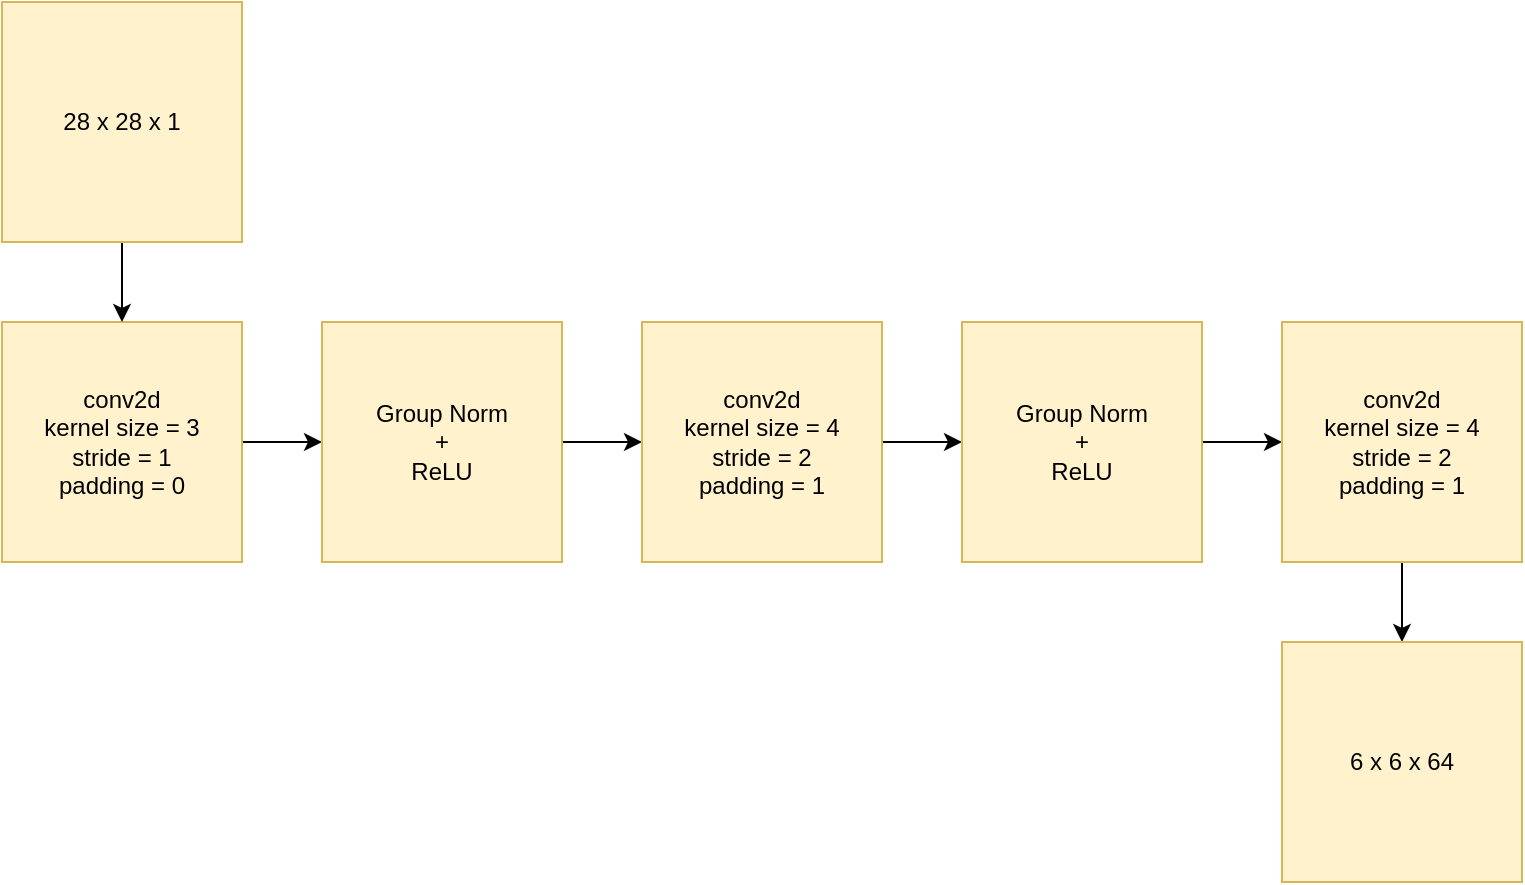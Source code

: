 <mxfile version="20.8.20" type="github" pages="4">
  <diagram id="QJjx0-fPxzvcmYibJWj1" name="Page-1">
    <mxGraphModel dx="1247" dy="804" grid="1" gridSize="10" guides="1" tooltips="1" connect="1" arrows="1" fold="1" page="1" pageScale="1" pageWidth="827" pageHeight="583" math="0" shadow="0">
      <root>
        <mxCell id="0" />
        <mxCell id="1" parent="0" />
        <mxCell id="_o_R5gsRrXcbEbTNxi-p-7" value="" style="edgeStyle=orthogonalEdgeStyle;rounded=0;orthogonalLoop=1;jettySize=auto;html=1;" edge="1" parent="1" source="_o_R5gsRrXcbEbTNxi-p-1" target="_o_R5gsRrXcbEbTNxi-p-2">
          <mxGeometry relative="1" as="geometry" />
        </mxCell>
        <mxCell id="_o_R5gsRrXcbEbTNxi-p-1" value="conv2d&lt;br&gt;kernel size = 3&lt;br&gt;stride = 1&lt;br&gt;padding = 0" style="whiteSpace=wrap;html=1;aspect=fixed;fillColor=#fff2cc;strokeColor=#d6b656;" vertex="1" parent="1">
          <mxGeometry x="40" y="200" width="120" height="120" as="geometry" />
        </mxCell>
        <mxCell id="_o_R5gsRrXcbEbTNxi-p-8" value="" style="edgeStyle=orthogonalEdgeStyle;rounded=0;orthogonalLoop=1;jettySize=auto;html=1;" edge="1" parent="1" source="_o_R5gsRrXcbEbTNxi-p-2" target="_o_R5gsRrXcbEbTNxi-p-3">
          <mxGeometry relative="1" as="geometry" />
        </mxCell>
        <mxCell id="_o_R5gsRrXcbEbTNxi-p-2" value="Group Norm&lt;br&gt;+&lt;br&gt;ReLU" style="whiteSpace=wrap;html=1;aspect=fixed;fillColor=#fff2cc;strokeColor=#d6b656;" vertex="1" parent="1">
          <mxGeometry x="200" y="200" width="120" height="120" as="geometry" />
        </mxCell>
        <mxCell id="_o_R5gsRrXcbEbTNxi-p-9" value="" style="edgeStyle=orthogonalEdgeStyle;rounded=0;orthogonalLoop=1;jettySize=auto;html=1;" edge="1" parent="1" source="_o_R5gsRrXcbEbTNxi-p-3" target="_o_R5gsRrXcbEbTNxi-p-4">
          <mxGeometry relative="1" as="geometry" />
        </mxCell>
        <mxCell id="_o_R5gsRrXcbEbTNxi-p-3" value="conv2d&lt;br&gt;kernel size = 4&lt;br&gt;stride = 2&lt;br&gt;padding = 1" style="whiteSpace=wrap;html=1;aspect=fixed;fillColor=#fff2cc;strokeColor=#d6b656;" vertex="1" parent="1">
          <mxGeometry x="360" y="200" width="120" height="120" as="geometry" />
        </mxCell>
        <mxCell id="_o_R5gsRrXcbEbTNxi-p-10" value="" style="edgeStyle=orthogonalEdgeStyle;rounded=0;orthogonalLoop=1;jettySize=auto;html=1;" edge="1" parent="1" source="_o_R5gsRrXcbEbTNxi-p-4" target="_o_R5gsRrXcbEbTNxi-p-5">
          <mxGeometry relative="1" as="geometry" />
        </mxCell>
        <mxCell id="_o_R5gsRrXcbEbTNxi-p-4" value="Group Norm&lt;br&gt;+&lt;br&gt;ReLU" style="whiteSpace=wrap;html=1;aspect=fixed;fillColor=#fff2cc;strokeColor=#d6b656;" vertex="1" parent="1">
          <mxGeometry x="520" y="200" width="120" height="120" as="geometry" />
        </mxCell>
        <mxCell id="_o_R5gsRrXcbEbTNxi-p-14" value="" style="edgeStyle=orthogonalEdgeStyle;rounded=0;orthogonalLoop=1;jettySize=auto;html=1;" edge="1" parent="1" source="_o_R5gsRrXcbEbTNxi-p-5" target="_o_R5gsRrXcbEbTNxi-p-13">
          <mxGeometry relative="1" as="geometry" />
        </mxCell>
        <mxCell id="_o_R5gsRrXcbEbTNxi-p-5" value="conv2d&lt;br&gt;kernel size = 4&lt;br&gt;stride = 2&lt;br&gt;padding = 1" style="whiteSpace=wrap;html=1;aspect=fixed;fillColor=#fff2cc;strokeColor=#d6b656;" vertex="1" parent="1">
          <mxGeometry x="680" y="200" width="120" height="120" as="geometry" />
        </mxCell>
        <mxCell id="_o_R5gsRrXcbEbTNxi-p-12" value="" style="edgeStyle=orthogonalEdgeStyle;rounded=0;orthogonalLoop=1;jettySize=auto;html=1;" edge="1" parent="1" source="_o_R5gsRrXcbEbTNxi-p-11" target="_o_R5gsRrXcbEbTNxi-p-1">
          <mxGeometry relative="1" as="geometry" />
        </mxCell>
        <mxCell id="_o_R5gsRrXcbEbTNxi-p-11" value="28 x 28 x 1" style="whiteSpace=wrap;html=1;aspect=fixed;fillColor=#fff2cc;strokeColor=#d6b656;" vertex="1" parent="1">
          <mxGeometry x="40" y="40" width="120" height="120" as="geometry" />
        </mxCell>
        <mxCell id="_o_R5gsRrXcbEbTNxi-p-13" value="6 x 6 x 64" style="whiteSpace=wrap;html=1;aspect=fixed;fillColor=#fff2cc;strokeColor=#d6b656;" vertex="1" parent="1">
          <mxGeometry x="680" y="360" width="120" height="120" as="geometry" />
        </mxCell>
      </root>
    </mxGraphModel>
  </diagram>
  <diagram id="erSVC5_0N6SS075Yov0o" name="Page-2">
    <mxGraphModel dx="1434" dy="925" grid="1" gridSize="10" guides="1" tooltips="1" connect="1" arrows="1" fold="1" page="1" pageScale="1" pageWidth="850" pageHeight="1100" math="0" shadow="0">
      <root>
        <mxCell id="0" />
        <mxCell id="1" parent="0" />
        <mxCell id="EllPrdF6UwWhLENMH0YT-1" value="" style="edgeStyle=orthogonalEdgeStyle;rounded=0;orthogonalLoop=1;jettySize=auto;html=1;" edge="1" parent="1" source="EllPrdF6UwWhLENMH0YT-2" target="EllPrdF6UwWhLENMH0YT-4">
          <mxGeometry relative="1" as="geometry" />
        </mxCell>
        <mxCell id="EllPrdF6UwWhLENMH0YT-2" value="Group Norm&lt;br&gt;+&lt;br&gt;ReLU" style="whiteSpace=wrap;html=1;aspect=fixed;fillColor=#fff2cc;strokeColor=#d6b656;" vertex="1" parent="1">
          <mxGeometry x="40" y="320" width="120" height="120" as="geometry" />
        </mxCell>
        <mxCell id="EllPrdF6UwWhLENMH0YT-3" value="" style="edgeStyle=orthogonalEdgeStyle;rounded=0;orthogonalLoop=1;jettySize=auto;html=1;" edge="1" parent="1" source="EllPrdF6UwWhLENMH0YT-4" target="EllPrdF6UwWhLENMH0YT-6">
          <mxGeometry relative="1" as="geometry" />
        </mxCell>
        <mxCell id="EllPrdF6UwWhLENMH0YT-4" value="conv2d&lt;br&gt;kernel size = 3&lt;br&gt;stride = 1&lt;br&gt;padding = 1" style="whiteSpace=wrap;html=1;aspect=fixed;fillColor=#fff2cc;strokeColor=#d6b656;" vertex="1" parent="1">
          <mxGeometry x="200" y="320" width="120" height="120" as="geometry" />
        </mxCell>
        <mxCell id="EllPrdF6UwWhLENMH0YT-5" value="" style="edgeStyle=orthogonalEdgeStyle;rounded=0;orthogonalLoop=1;jettySize=auto;html=1;" edge="1" parent="1" source="EllPrdF6UwWhLENMH0YT-6" target="EllPrdF6UwWhLENMH0YT-8">
          <mxGeometry relative="1" as="geometry" />
        </mxCell>
        <mxCell id="EllPrdF6UwWhLENMH0YT-6" value="Group Norm&lt;br&gt;+&lt;br&gt;ReLU" style="whiteSpace=wrap;html=1;aspect=fixed;fillColor=#fff2cc;strokeColor=#d6b656;" vertex="1" parent="1">
          <mxGeometry x="360" y="320" width="120" height="120" as="geometry" />
        </mxCell>
        <mxCell id="EllPrdF6UwWhLENMH0YT-7" value="" style="edgeStyle=orthogonalEdgeStyle;rounded=0;orthogonalLoop=1;jettySize=auto;html=1;" edge="1" parent="1" source="EllPrdF6UwWhLENMH0YT-8">
          <mxGeometry relative="1" as="geometry">
            <mxPoint x="680" y="380" as="targetPoint" />
          </mxGeometry>
        </mxCell>
        <mxCell id="EllPrdF6UwWhLENMH0YT-8" value="conv2d&lt;br&gt;kernel_size = 3&lt;br&gt;stride = 1&lt;br&gt;padding = 1" style="whiteSpace=wrap;html=1;aspect=fixed;fillColor=#fff2cc;strokeColor=#d6b656;" vertex="1" parent="1">
          <mxGeometry x="520" y="320" width="120" height="120" as="geometry" />
        </mxCell>
        <mxCell id="EllPrdF6UwWhLENMH0YT-11" value="" style="edgeStyle=orthogonalEdgeStyle;rounded=0;orthogonalLoop=1;jettySize=auto;html=1;" edge="1" parent="1" source="EllPrdF6UwWhLENMH0YT-12" target="EllPrdF6UwWhLENMH0YT-2">
          <mxGeometry relative="1" as="geometry" />
        </mxCell>
        <mxCell id="EllPrdF6UwWhLENMH0YT-14" style="edgeStyle=orthogonalEdgeStyle;rounded=0;orthogonalLoop=1;jettySize=auto;html=1;" edge="1" parent="1" source="EllPrdF6UwWhLENMH0YT-12">
          <mxGeometry relative="1" as="geometry">
            <mxPoint x="660" y="380" as="targetPoint" />
          </mxGeometry>
        </mxCell>
        <mxCell id="EllPrdF6UwWhLENMH0YT-12" value="6 x 6 x 64" style="whiteSpace=wrap;html=1;aspect=fixed;fillColor=#fff2cc;strokeColor=#d6b656;" vertex="1" parent="1">
          <mxGeometry x="40" y="160" width="120" height="120" as="geometry" />
        </mxCell>
        <mxCell id="EllPrdF6UwWhLENMH0YT-13" value="6 x 6 x 64" style="whiteSpace=wrap;html=1;aspect=fixed;fillColor=#fff2cc;strokeColor=#d6b656;" vertex="1" parent="1">
          <mxGeometry x="680" y="320" width="120" height="120" as="geometry" />
        </mxCell>
      </root>
    </mxGraphModel>
  </diagram>
  <diagram id="Yzn0OstWvBHOYA6d-II7" name="Page-3">
    <mxGraphModel dx="1434" dy="925" grid="1" gridSize="10" guides="1" tooltips="1" connect="1" arrows="1" fold="1" page="1" pageScale="1" pageWidth="850" pageHeight="1100" math="0" shadow="0">
      <root>
        <mxCell id="0" />
        <mxCell id="1" parent="0" />
        <mxCell id="48GXrg9rrTDqAHJR1tda-1" value="" style="edgeStyle=orthogonalEdgeStyle;rounded=0;orthogonalLoop=1;jettySize=auto;html=1;" edge="1" parent="1" source="48GXrg9rrTDqAHJR1tda-2" target="48GXrg9rrTDqAHJR1tda-4">
          <mxGeometry relative="1" as="geometry" />
        </mxCell>
        <mxCell id="48GXrg9rrTDqAHJR1tda-2" value="Group Norm&lt;br&gt;+&lt;br&gt;ReLU" style="whiteSpace=wrap;html=1;aspect=fixed;fillColor=#fff2cc;strokeColor=#d6b656;" vertex="1" parent="1">
          <mxGeometry x="40" y="320" width="120" height="120" as="geometry" />
        </mxCell>
        <mxCell id="48GXrg9rrTDqAHJR1tda-3" value="" style="edgeStyle=orthogonalEdgeStyle;rounded=0;orthogonalLoop=1;jettySize=auto;html=1;" edge="1" parent="1" source="48GXrg9rrTDqAHJR1tda-4" target="48GXrg9rrTDqAHJR1tda-6">
          <mxGeometry relative="1" as="geometry" />
        </mxCell>
        <mxCell id="48GXrg9rrTDqAHJR1tda-4" value="conv2d&lt;br&gt;kernel size = 3&lt;br&gt;stride = 1&lt;br&gt;padding = 1" style="whiteSpace=wrap;html=1;aspect=fixed;fillColor=#fff2cc;strokeColor=#d6b656;" vertex="1" parent="1">
          <mxGeometry x="200" y="320" width="120" height="120" as="geometry" />
        </mxCell>
        <mxCell id="48GXrg9rrTDqAHJR1tda-5" value="" style="edgeStyle=orthogonalEdgeStyle;rounded=0;orthogonalLoop=1;jettySize=auto;html=1;" edge="1" parent="1" source="48GXrg9rrTDqAHJR1tda-6" target="48GXrg9rrTDqAHJR1tda-8">
          <mxGeometry relative="1" as="geometry" />
        </mxCell>
        <mxCell id="48GXrg9rrTDqAHJR1tda-6" value="Group Norm&lt;br&gt;+&lt;br&gt;ReLU" style="whiteSpace=wrap;html=1;aspect=fixed;fillColor=#fff2cc;strokeColor=#d6b656;" vertex="1" parent="1">
          <mxGeometry x="360" y="320" width="120" height="120" as="geometry" />
        </mxCell>
        <mxCell id="48GXrg9rrTDqAHJR1tda-7" value="" style="edgeStyle=orthogonalEdgeStyle;rounded=0;orthogonalLoop=1;jettySize=auto;html=1;" edge="1" parent="1" source="48GXrg9rrTDqAHJR1tda-8">
          <mxGeometry relative="1" as="geometry">
            <mxPoint x="680" y="380" as="targetPoint" />
          </mxGeometry>
        </mxCell>
        <mxCell id="48GXrg9rrTDqAHJR1tda-8" value="conv2d&lt;br&gt;kernel_size = 3&lt;br&gt;stride = 1&lt;br&gt;padding = 1" style="whiteSpace=wrap;html=1;aspect=fixed;fillColor=#fff2cc;strokeColor=#d6b656;" vertex="1" parent="1">
          <mxGeometry x="520" y="320" width="120" height="120" as="geometry" />
        </mxCell>
        <mxCell id="48GXrg9rrTDqAHJR1tda-9" value="" style="edgeStyle=orthogonalEdgeStyle;rounded=0;orthogonalLoop=1;jettySize=auto;html=1;" edge="1" parent="1" target="48GXrg9rrTDqAHJR1tda-2">
          <mxGeometry relative="1" as="geometry">
            <mxPoint x="100" y="280" as="sourcePoint" />
          </mxGeometry>
        </mxCell>
        <mxCell id="48GXrg9rrTDqAHJR1tda-25" value="" style="edgeStyle=orthogonalEdgeStyle;rounded=0;orthogonalLoop=1;jettySize=auto;html=1;fontSize=17;" edge="1" parent="1" source="48GXrg9rrTDqAHJR1tda-12" target="48GXrg9rrTDqAHJR1tda-24">
          <mxGeometry relative="1" as="geometry" />
        </mxCell>
        <mxCell id="48GXrg9rrTDqAHJR1tda-12" value="Group Norm" style="whiteSpace=wrap;html=1;aspect=fixed;fillColor=#fff2cc;strokeColor=#d6b656;" vertex="1" parent="1">
          <mxGeometry x="680" y="320" width="120" height="120" as="geometry" />
        </mxCell>
        <mxCell id="48GXrg9rrTDqAHJR1tda-13" value="6 x 6 x 64" style="whiteSpace=wrap;html=1;aspect=fixed;fillColor=#fff2cc;strokeColor=#d6b656;" vertex="1" parent="1">
          <mxGeometry x="40" y="160" width="120" height="120" as="geometry" />
        </mxCell>
        <mxCell id="48GXrg9rrTDqAHJR1tda-22" style="edgeStyle=orthogonalEdgeStyle;rounded=0;orthogonalLoop=1;jettySize=auto;html=1;fontSize=17;" edge="1" parent="1" source="48GXrg9rrTDqAHJR1tda-21">
          <mxGeometry relative="1" as="geometry">
            <mxPoint x="180" y="380" as="targetPoint" />
          </mxGeometry>
        </mxCell>
        <mxCell id="48GXrg9rrTDqAHJR1tda-23" style="edgeStyle=orthogonalEdgeStyle;rounded=0;orthogonalLoop=1;jettySize=auto;html=1;fontSize=17;" edge="1" parent="1" source="48GXrg9rrTDqAHJR1tda-21">
          <mxGeometry relative="1" as="geometry">
            <mxPoint x="500" y="380" as="targetPoint" />
          </mxGeometry>
        </mxCell>
        <mxCell id="48GXrg9rrTDqAHJR1tda-21" value="t channel&lt;br&gt;6 x 6 x 1" style="whiteSpace=wrap;html=1;aspect=fixed;fillColor=#fff2cc;strokeColor=#d6b656;" vertex="1" parent="1">
          <mxGeometry x="40" y="480" width="120" height="120" as="geometry" />
        </mxCell>
        <mxCell id="48GXrg9rrTDqAHJR1tda-24" value="6 x 6 x 64" style="whiteSpace=wrap;html=1;aspect=fixed;fillColor=#fff2cc;strokeColor=#d6b656;" vertex="1" parent="1">
          <mxGeometry x="680" y="480" width="120" height="120" as="geometry" />
        </mxCell>
        <mxCell id="O2OAhkb4t3rZNMJxjZ4T-1" value="Text" style="text;html=1;align=center;verticalAlign=middle;resizable=0;points=[];autosize=1;strokeColor=none;fillColor=none;fontSize=17;" vertex="1" parent="1">
          <mxGeometry x="190" y="480" width="50" height="30" as="geometry" />
        </mxCell>
      </root>
    </mxGraphModel>
  </diagram>
  <diagram id="YbgZSKoU3DcwyA7OoD9v" name="Page-4">
    <mxGraphModel dx="1434" dy="925" grid="1" gridSize="10" guides="1" tooltips="1" connect="1" arrows="1" fold="1" page="1" pageScale="1" pageWidth="850" pageHeight="1100" math="0" shadow="0">
      <root>
        <mxCell id="0" />
        <mxCell id="1" parent="0" />
        <mxCell id="rMEtDUbbRwAVNfXTKoLP-1" value="" style="edgeStyle=orthogonalEdgeStyle;rounded=0;orthogonalLoop=1;jettySize=auto;html=1;" edge="1" parent="1" source="rMEtDUbbRwAVNfXTKoLP-2" target="rMEtDUbbRwAVNfXTKoLP-4">
          <mxGeometry relative="1" as="geometry" />
        </mxCell>
        <mxCell id="rMEtDUbbRwAVNfXTKoLP-2" value="Group Norm&lt;br&gt;+&lt;br&gt;ReLU" style="whiteSpace=wrap;html=1;aspect=fixed;fillColor=#fff2cc;strokeColor=#d6b656;" vertex="1" parent="1">
          <mxGeometry x="120" y="320" width="120" height="120" as="geometry" />
        </mxCell>
        <mxCell id="rMEtDUbbRwAVNfXTKoLP-3" value="" style="edgeStyle=orthogonalEdgeStyle;rounded=0;orthogonalLoop=1;jettySize=auto;html=1;" edge="1" parent="1" source="rMEtDUbbRwAVNfXTKoLP-4" target="rMEtDUbbRwAVNfXTKoLP-6">
          <mxGeometry relative="1" as="geometry" />
        </mxCell>
        <mxCell id="rMEtDUbbRwAVNfXTKoLP-4" value="Adaptive Average Pool" style="whiteSpace=wrap;html=1;aspect=fixed;fillColor=#fff2cc;strokeColor=#d6b656;" vertex="1" parent="1">
          <mxGeometry x="280" y="320" width="120" height="120" as="geometry" />
        </mxCell>
        <mxCell id="rMEtDUbbRwAVNfXTKoLP-5" value="" style="edgeStyle=orthogonalEdgeStyle;rounded=0;orthogonalLoop=1;jettySize=auto;html=1;" edge="1" parent="1" source="rMEtDUbbRwAVNfXTKoLP-6" target="rMEtDUbbRwAVNfXTKoLP-8">
          <mxGeometry relative="1" as="geometry" />
        </mxCell>
        <mxCell id="rMEtDUbbRwAVNfXTKoLP-6" value="Flatten" style="whiteSpace=wrap;html=1;aspect=fixed;fillColor=#fff2cc;strokeColor=#d6b656;" vertex="1" parent="1">
          <mxGeometry x="440" y="320" width="120" height="120" as="geometry" />
        </mxCell>
        <mxCell id="rMEtDUbbRwAVNfXTKoLP-8" value="Linear&lt;br&gt;64 x 10" style="whiteSpace=wrap;html=1;aspect=fixed;fillColor=#fff2cc;strokeColor=#d6b656;" vertex="1" parent="1">
          <mxGeometry x="600" y="320" width="120" height="120" as="geometry" />
        </mxCell>
        <mxCell id="rMEtDUbbRwAVNfXTKoLP-11" value="" style="edgeStyle=orthogonalEdgeStyle;rounded=0;orthogonalLoop=1;jettySize=auto;html=1;" edge="1" parent="1" source="rMEtDUbbRwAVNfXTKoLP-12" target="rMEtDUbbRwAVNfXTKoLP-2">
          <mxGeometry relative="1" as="geometry" />
        </mxCell>
        <mxCell id="rMEtDUbbRwAVNfXTKoLP-12" value="6 x 6 x 64" style="whiteSpace=wrap;html=1;aspect=fixed;fillColor=#fff2cc;strokeColor=#d6b656;" vertex="1" parent="1">
          <mxGeometry x="120" y="160" width="120" height="120" as="geometry" />
        </mxCell>
      </root>
    </mxGraphModel>
  </diagram>
</mxfile>
